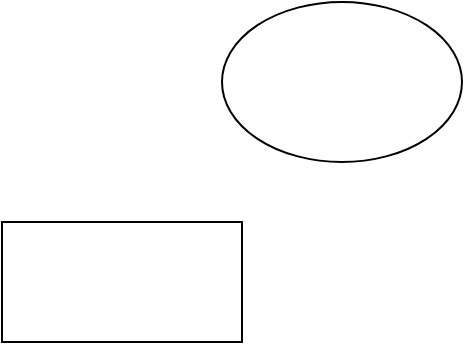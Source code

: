 <mxfile version="21.7.5" type="github">
  <diagram name="Página-1" id="9jtNBhybipCXWcgzr_6j">
    <mxGraphModel dx="521" dy="623" grid="1" gridSize="10" guides="1" tooltips="1" connect="1" arrows="1" fold="1" page="1" pageScale="1" pageWidth="1200" pageHeight="1600" math="0" shadow="0">
      <root>
        <mxCell id="0" />
        <mxCell id="1" parent="0" />
        <mxCell id="BonrZyB4vN9jfyFJ39EZ-1" value="" style="ellipse;whiteSpace=wrap;html=1;" parent="1" vertex="1">
          <mxGeometry x="320" y="180" width="120" height="80" as="geometry" />
        </mxCell>
        <mxCell id="cH-jIQ84F2Gx75S8KkAV-1" value="" style="rounded=0;whiteSpace=wrap;html=1;fontSize=16;" vertex="1" parent="1">
          <mxGeometry x="210" y="290" width="120" height="60" as="geometry" />
        </mxCell>
      </root>
    </mxGraphModel>
  </diagram>
</mxfile>
